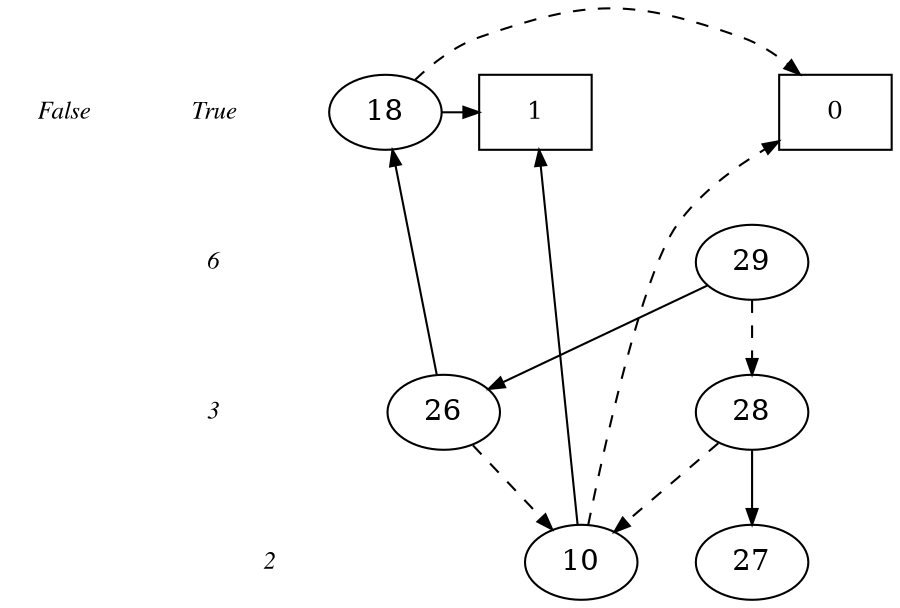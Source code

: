 digraph BDD {
center = true;
{ rank = same; { node [style=invis]; "T" };
 { node [shape=box,fontsize=12]; "0"; }
  { node [shape=box,fontsize=12]; "1"; }
}
{ rank=same; { node [shape=plaintext,fontname="Times Italic",fontsize=12] "False" };"0";}
{ rank=same; { node [shape=plaintext,fontname="Times Italic",fontsize=12] "True" };"1";}
{ rank=same; { node [shape=plaintext,fontname="Times Italic",fontsize=12] "6" };"29";}
{ rank=same; { node [shape=plaintext,fontname="Times Italic",fontsize=12] "3" };"26";"28";}
{ rank=same; { node [shape=plaintext,fontname="Times Italic",fontsize=12] "2" };"10";}
{ rank=same; { node [shape=plaintext,fontname="Times Italic",fontsize=12] "1" };"18";}
edge [style = invis]; {"False" -> "True" -> "6" -> "3" -> "2" -> "1" -> "T"; }
"10" -> "1" [style=solid,arrowsize=".75"];
"10" -> "0" [style=dashed,arrowsize=".75"];
"18" -> "1" [style=solid,arrowsize=".75"];
"18" -> "0" [style=dashed,arrowsize=".75"];
"26" -> "18" [style=solid,arrowsize=".75"];
"26" -> "10" [style=dashed,arrowsize=".75"];
"28" -> "27" [style=solid,arrowsize=".75"];
"28" -> "10" [style=dashed,arrowsize=".75"];
"29" -> "26" [style=solid,arrowsize=".75"];
"29" -> "28" [style=dashed,arrowsize=".75"];
}
